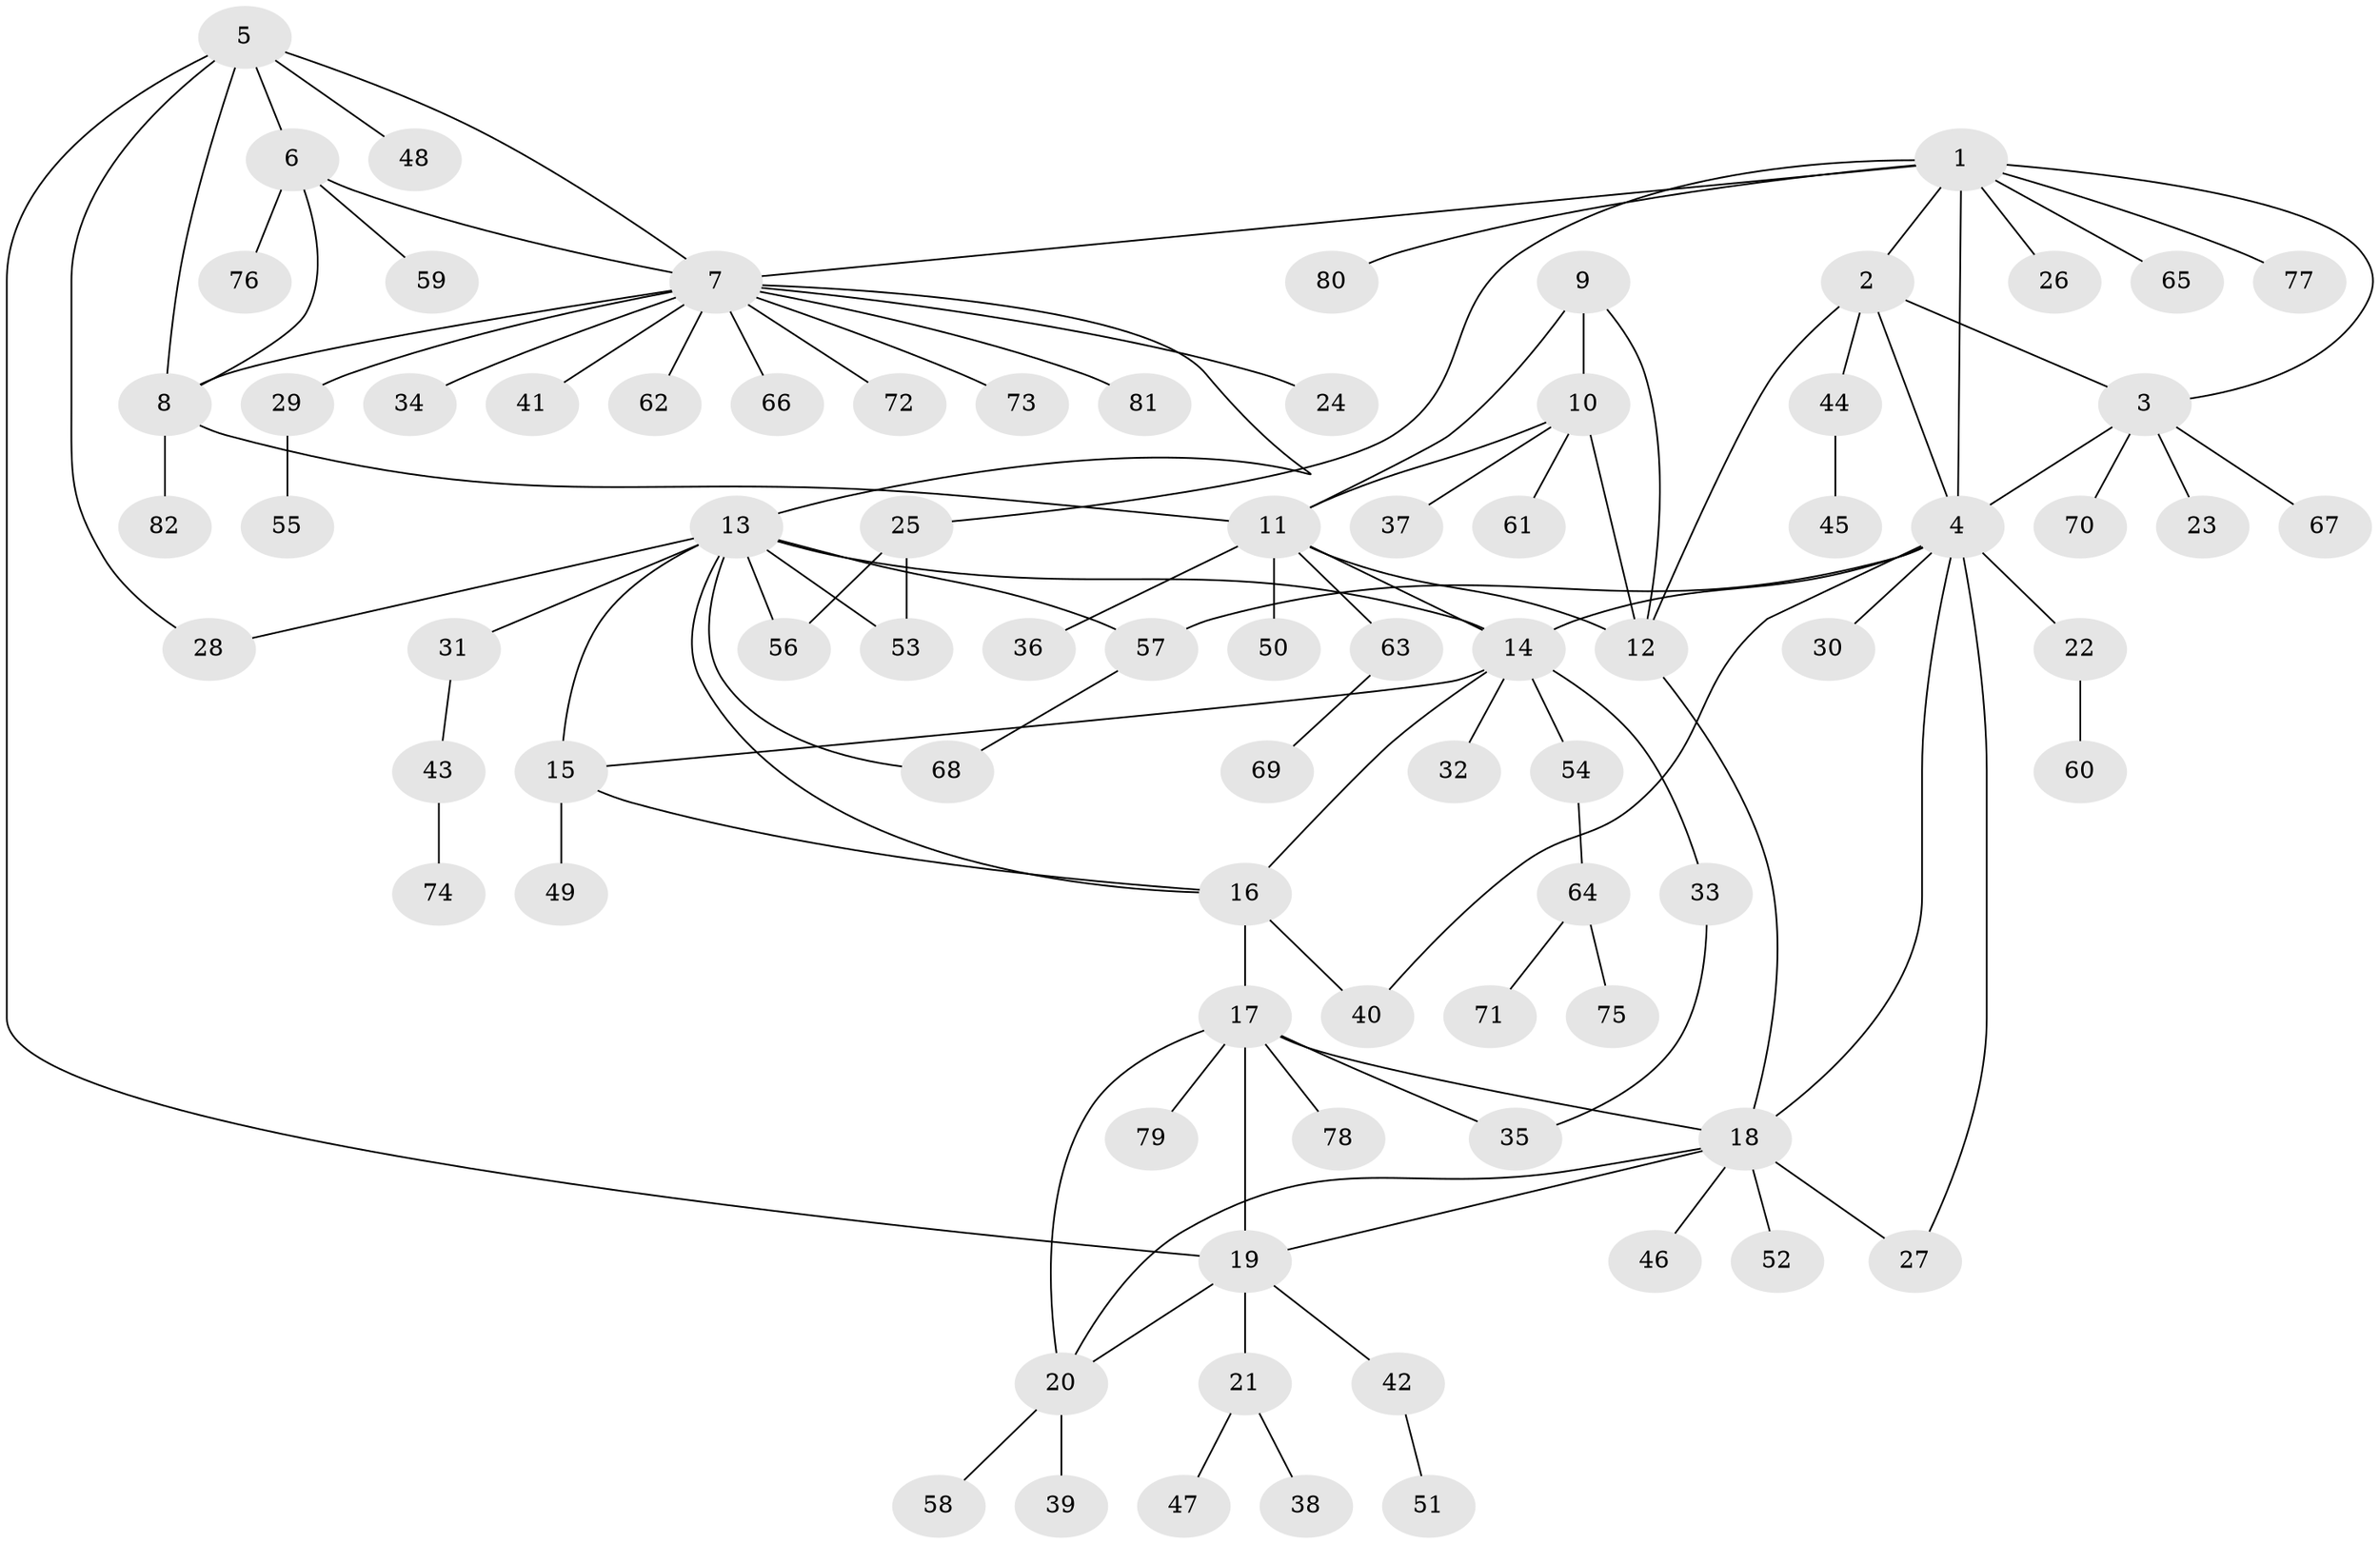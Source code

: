 // Generated by graph-tools (version 1.1) at 2025/11/02/27/25 16:11:34]
// undirected, 82 vertices, 110 edges
graph export_dot {
graph [start="1"]
  node [color=gray90,style=filled];
  1;
  2;
  3;
  4;
  5;
  6;
  7;
  8;
  9;
  10;
  11;
  12;
  13;
  14;
  15;
  16;
  17;
  18;
  19;
  20;
  21;
  22;
  23;
  24;
  25;
  26;
  27;
  28;
  29;
  30;
  31;
  32;
  33;
  34;
  35;
  36;
  37;
  38;
  39;
  40;
  41;
  42;
  43;
  44;
  45;
  46;
  47;
  48;
  49;
  50;
  51;
  52;
  53;
  54;
  55;
  56;
  57;
  58;
  59;
  60;
  61;
  62;
  63;
  64;
  65;
  66;
  67;
  68;
  69;
  70;
  71;
  72;
  73;
  74;
  75;
  76;
  77;
  78;
  79;
  80;
  81;
  82;
  1 -- 2;
  1 -- 3;
  1 -- 4;
  1 -- 7;
  1 -- 25;
  1 -- 26;
  1 -- 65;
  1 -- 77;
  1 -- 80;
  2 -- 3;
  2 -- 4;
  2 -- 12;
  2 -- 44;
  3 -- 4;
  3 -- 23;
  3 -- 67;
  3 -- 70;
  4 -- 14;
  4 -- 18;
  4 -- 22;
  4 -- 27;
  4 -- 30;
  4 -- 40;
  4 -- 57;
  5 -- 6;
  5 -- 7;
  5 -- 8;
  5 -- 19;
  5 -- 28;
  5 -- 48;
  6 -- 7;
  6 -- 8;
  6 -- 59;
  6 -- 76;
  7 -- 8;
  7 -- 13;
  7 -- 24;
  7 -- 29;
  7 -- 34;
  7 -- 41;
  7 -- 62;
  7 -- 66;
  7 -- 72;
  7 -- 73;
  7 -- 81;
  8 -- 11;
  8 -- 82;
  9 -- 10;
  9 -- 11;
  9 -- 12;
  10 -- 11;
  10 -- 12;
  10 -- 37;
  10 -- 61;
  11 -- 12;
  11 -- 14;
  11 -- 36;
  11 -- 50;
  11 -- 63;
  12 -- 18;
  13 -- 14;
  13 -- 15;
  13 -- 16;
  13 -- 28;
  13 -- 31;
  13 -- 53;
  13 -- 56;
  13 -- 57;
  13 -- 68;
  14 -- 15;
  14 -- 16;
  14 -- 32;
  14 -- 33;
  14 -- 54;
  15 -- 16;
  15 -- 49;
  16 -- 17;
  16 -- 40;
  17 -- 18;
  17 -- 19;
  17 -- 20;
  17 -- 35;
  17 -- 78;
  17 -- 79;
  18 -- 19;
  18 -- 20;
  18 -- 27;
  18 -- 46;
  18 -- 52;
  19 -- 20;
  19 -- 21;
  19 -- 42;
  20 -- 39;
  20 -- 58;
  21 -- 38;
  21 -- 47;
  22 -- 60;
  25 -- 53;
  25 -- 56;
  29 -- 55;
  31 -- 43;
  33 -- 35;
  42 -- 51;
  43 -- 74;
  44 -- 45;
  54 -- 64;
  57 -- 68;
  63 -- 69;
  64 -- 71;
  64 -- 75;
}
